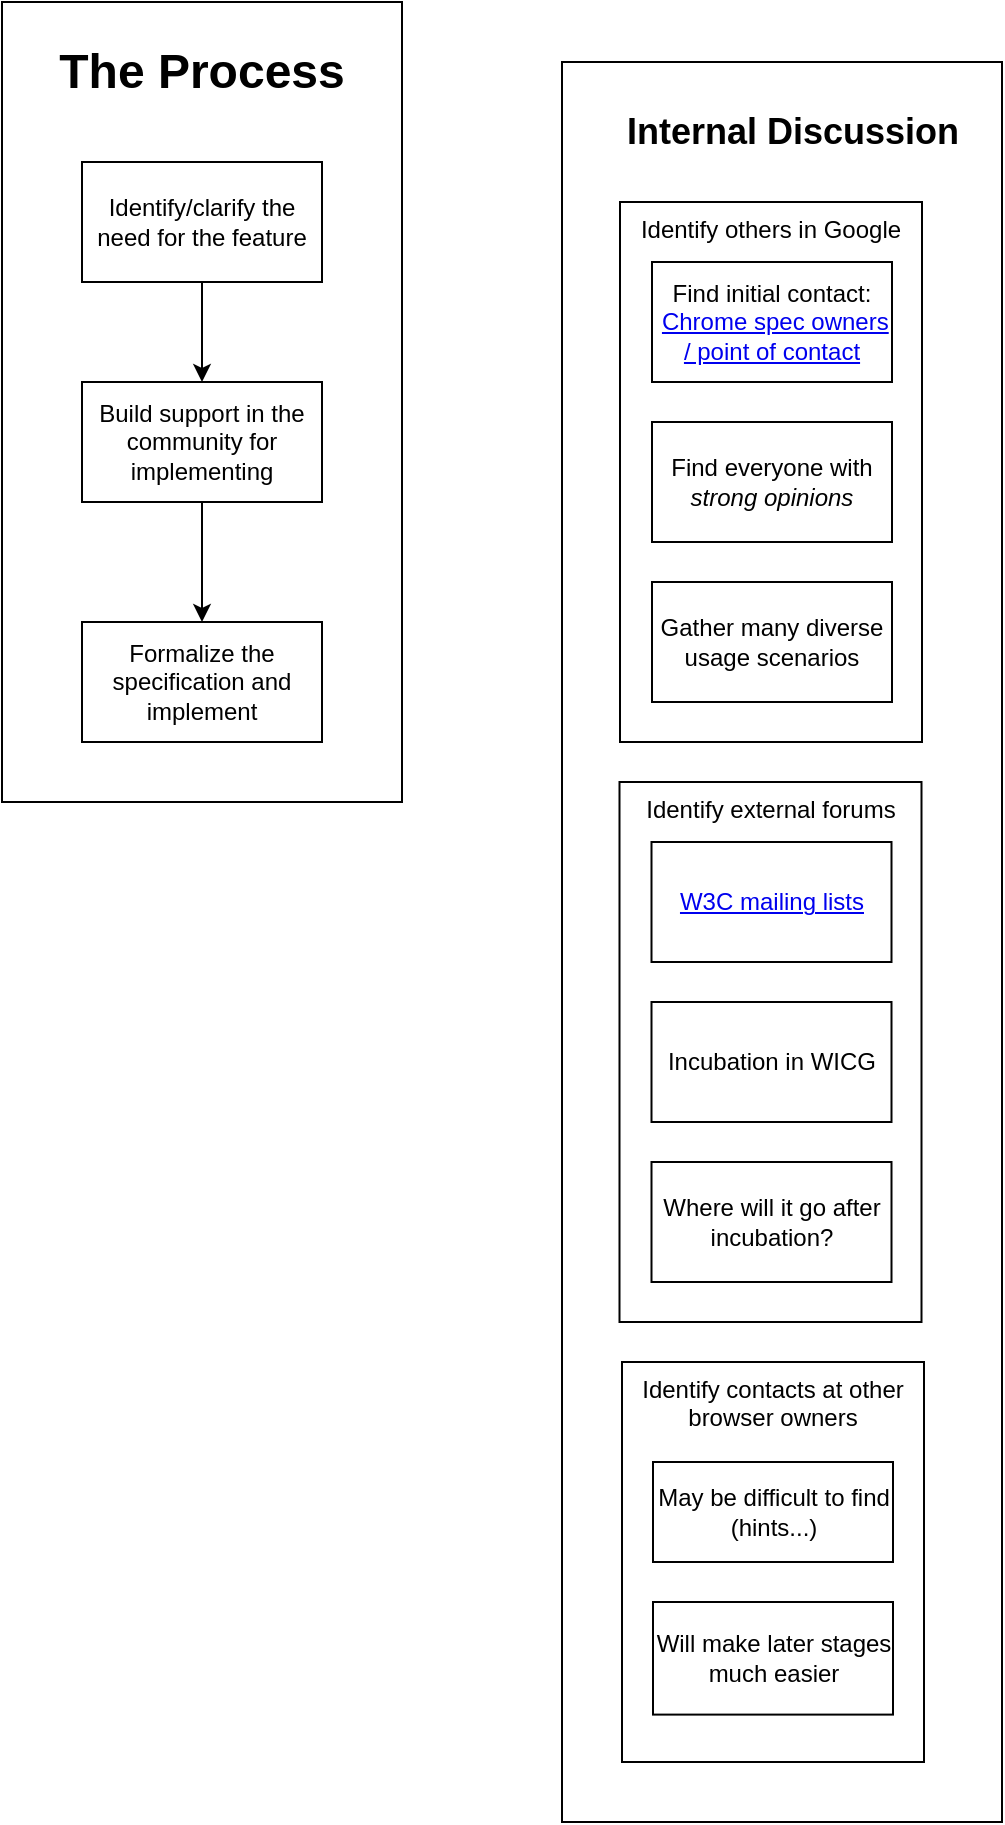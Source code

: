 <mxfile version="15.9.6" type="github">
  <diagram id="E7c3-pkENL-23anfbZB7" name="Page-1">
    <mxGraphModel dx="1993" dy="1692" grid="0" gridSize="10" guides="1" tooltips="1" connect="1" arrows="1" fold="1" page="1" pageScale="1" pageWidth="850" pageHeight="1100" math="0" shadow="0">
      <root>
        <mxCell id="0" />
        <mxCell id="1" parent="0" />
        <mxCell id="8" value="&lt;h1&gt;&lt;br&gt;&lt;/h1&gt;" style="rounded=0;whiteSpace=wrap;html=1;" parent="1" vertex="1">
          <mxGeometry x="120" y="30" width="200" height="400" as="geometry" />
        </mxCell>
        <mxCell id="28" value="" style="group;strokeColor=#CCCCCC;" parent="1" vertex="1" connectable="0">
          <mxGeometry x="400" y="60" width="220" height="880" as="geometry" />
        </mxCell>
        <mxCell id="10" value="&lt;h2&gt;&lt;br&gt;&lt;/h2&gt;" style="rounded=0;whiteSpace=wrap;html=1;labelPosition=center;verticalLabelPosition=middle;align=center;verticalAlign=middle;" parent="28" vertex="1">
          <mxGeometry width="220" height="880" as="geometry" />
        </mxCell>
        <mxCell id="11" value="&lt;h2&gt;Internal Discussion&lt;/h2&gt;" style="text;html=1;strokeColor=none;fillColor=none;align=center;verticalAlign=middle;whiteSpace=wrap;rounded=0;labelPosition=center;verticalLabelPosition=middle;" parent="28" vertex="1">
          <mxGeometry x="28.75" y="20" width="172.5" height="30" as="geometry" />
        </mxCell>
        <mxCell id="13" value="Identify others in Google" style="rounded=0;whiteSpace=wrap;html=1;verticalAlign=top;" parent="28" vertex="1">
          <mxGeometry x="29" y="70" width="151" height="270" as="geometry" />
        </mxCell>
        <mxCell id="14" value="Find initial contact:&lt;br&gt;&amp;nbsp;&lt;a href=&quot;https://docs.google.com/document/d/1XQdgi2x42nN8gBu1hGCe8K0DkTMrLSfPeWPQ48iNy5U/edit&quot;&gt;Chrome spec owners / point of contact&lt;/a&gt;" style="rounded=0;whiteSpace=wrap;html=1;" parent="28" vertex="1">
          <mxGeometry x="45" y="100" width="120" height="60" as="geometry" />
        </mxCell>
        <mxCell id="15" value="Find everyone with &lt;i&gt;strong opinions&lt;/i&gt;" style="rounded=0;whiteSpace=wrap;html=1;" parent="28" vertex="1">
          <mxGeometry x="45" y="180" width="120" height="60" as="geometry" />
        </mxCell>
        <mxCell id="16" value="Gather many diverse usage scenarios" style="rounded=0;whiteSpace=wrap;html=1;" parent="28" vertex="1">
          <mxGeometry x="45" y="260" width="120" height="60" as="geometry" />
        </mxCell>
        <mxCell id="22" value="" style="group" parent="28" vertex="1" connectable="0">
          <mxGeometry x="28.75" y="360" width="151" height="270" as="geometry" />
        </mxCell>
        <mxCell id="18" value="Identify external forums" style="rounded=0;whiteSpace=wrap;html=1;verticalAlign=top;" parent="22" vertex="1">
          <mxGeometry width="151" height="270" as="geometry" />
        </mxCell>
        <mxCell id="19" value="&lt;a href=&quot;https://lists.w3.org/&quot;&gt;W3C mailing lists&lt;/a&gt;" style="rounded=0;whiteSpace=wrap;html=1;" parent="22" vertex="1">
          <mxGeometry x="16" y="30" width="120" height="60" as="geometry" />
        </mxCell>
        <mxCell id="20" value="Incubation in WICG" style="rounded=0;whiteSpace=wrap;html=1;" parent="22" vertex="1">
          <mxGeometry x="16" y="110" width="120" height="60" as="geometry" />
        </mxCell>
        <mxCell id="21" value="Where will it go after incubation?" style="rounded=0;whiteSpace=wrap;html=1;" parent="22" vertex="1">
          <mxGeometry x="16" y="190" width="120" height="60" as="geometry" />
        </mxCell>
        <mxCell id="23" value="" style="group" parent="28" vertex="1" connectable="0">
          <mxGeometry x="30" y="650" width="151" height="200" as="geometry" />
        </mxCell>
        <mxCell id="24" value="Identify contacts at other browser owners" style="rounded=0;whiteSpace=wrap;html=1;verticalAlign=top;" parent="23" vertex="1">
          <mxGeometry width="151" height="200" as="geometry" />
        </mxCell>
        <mxCell id="26" value="May be difficult to find&lt;br&gt;(hints...)" style="rounded=0;whiteSpace=wrap;html=1;" parent="23" vertex="1">
          <mxGeometry x="15.5" y="50" width="120" height="50" as="geometry" />
        </mxCell>
        <mxCell id="27" value="Will make later stages much easier" style="rounded=0;whiteSpace=wrap;html=1;" parent="23" vertex="1">
          <mxGeometry x="15.5" y="120" width="120" height="56.3" as="geometry" />
        </mxCell>
        <mxCell id="--HGZln4OrxE2A6nQ9L3-29" value="&lt;h1&gt;The Process&lt;/h1&gt;" style="text;html=1;strokeColor=none;fillColor=none;align=center;verticalAlign=middle;whiteSpace=wrap;rounded=0;" vertex="1" parent="1">
          <mxGeometry x="130" y="50" width="180" height="30" as="geometry" />
        </mxCell>
        <mxCell id="6" style="edgeStyle=none;html=1;" parent="1" source="2" target="3" edge="1">
          <mxGeometry relative="1" as="geometry" />
        </mxCell>
        <mxCell id="2" value="Identify/clarify the need for the feature" style="rounded=0;whiteSpace=wrap;html=1;" parent="1" vertex="1">
          <mxGeometry x="160" y="110" width="120" height="60" as="geometry" />
        </mxCell>
        <mxCell id="7" style="edgeStyle=none;html=1;exitX=0.5;exitY=1;exitDx=0;exitDy=0;" parent="1" source="3" target="4" edge="1">
          <mxGeometry relative="1" as="geometry" />
        </mxCell>
        <mxCell id="3" value="Build support in the community for implementing" style="rounded=0;whiteSpace=wrap;html=1;" parent="1" vertex="1">
          <mxGeometry x="160" y="220" width="120" height="60" as="geometry" />
        </mxCell>
        <mxCell id="4" value="Formalize the specification and implement" style="rounded=0;whiteSpace=wrap;html=1;" parent="1" vertex="1">
          <mxGeometry x="160" y="340" width="120" height="60" as="geometry" />
        </mxCell>
      </root>
    </mxGraphModel>
  </diagram>
</mxfile>
